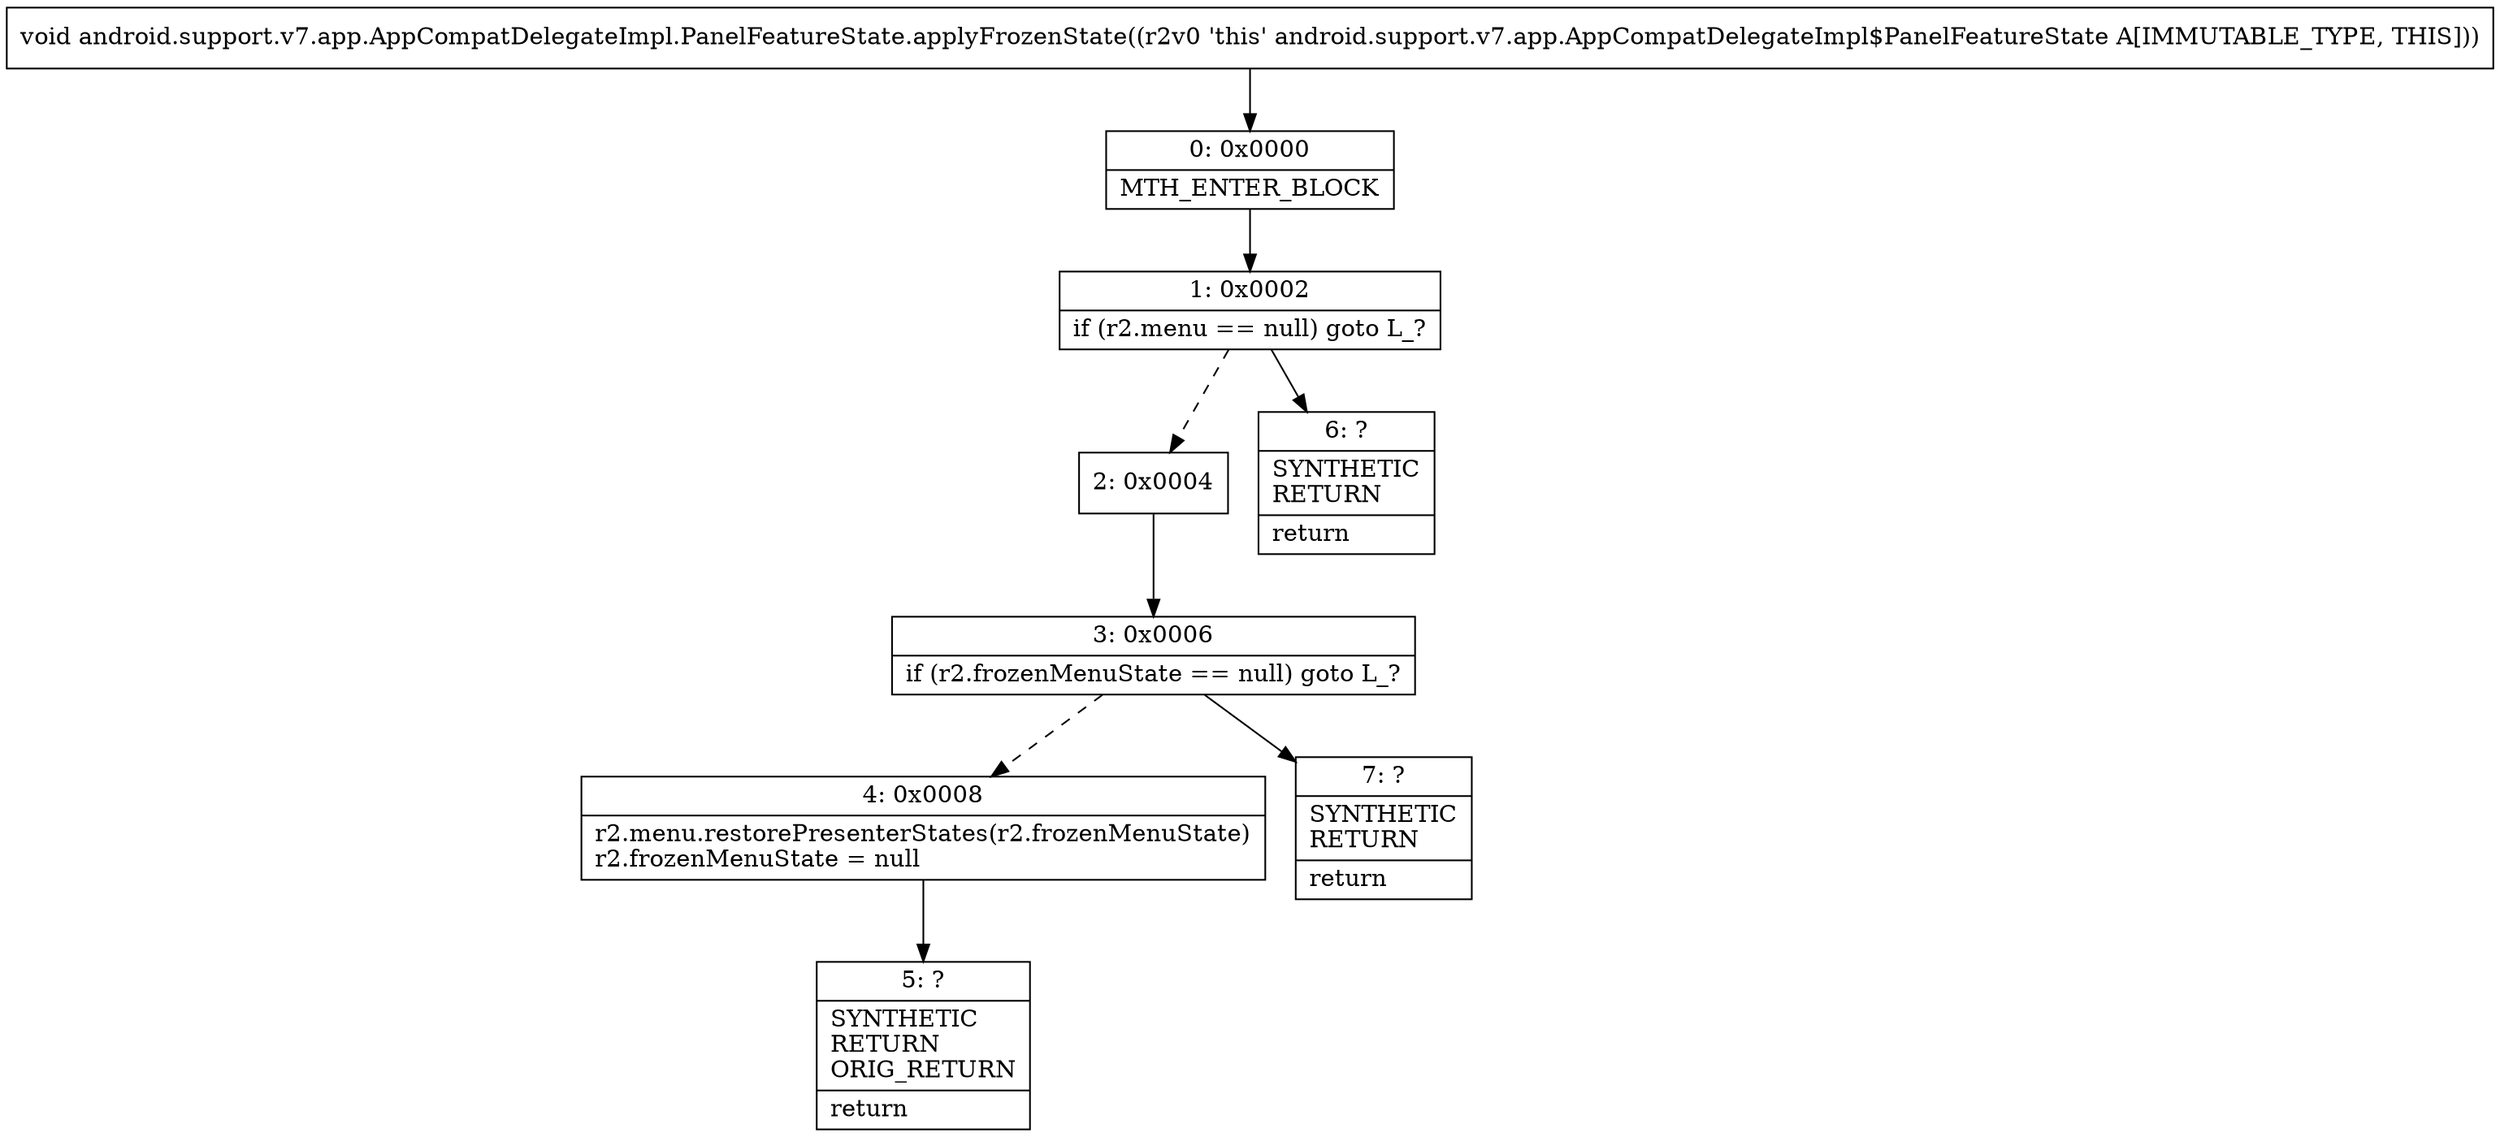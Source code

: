 digraph "CFG forandroid.support.v7.app.AppCompatDelegateImpl.PanelFeatureState.applyFrozenState()V" {
Node_0 [shape=record,label="{0\:\ 0x0000|MTH_ENTER_BLOCK\l}"];
Node_1 [shape=record,label="{1\:\ 0x0002|if (r2.menu == null) goto L_?\l}"];
Node_2 [shape=record,label="{2\:\ 0x0004}"];
Node_3 [shape=record,label="{3\:\ 0x0006|if (r2.frozenMenuState == null) goto L_?\l}"];
Node_4 [shape=record,label="{4\:\ 0x0008|r2.menu.restorePresenterStates(r2.frozenMenuState)\lr2.frozenMenuState = null\l}"];
Node_5 [shape=record,label="{5\:\ ?|SYNTHETIC\lRETURN\lORIG_RETURN\l|return\l}"];
Node_6 [shape=record,label="{6\:\ ?|SYNTHETIC\lRETURN\l|return\l}"];
Node_7 [shape=record,label="{7\:\ ?|SYNTHETIC\lRETURN\l|return\l}"];
MethodNode[shape=record,label="{void android.support.v7.app.AppCompatDelegateImpl.PanelFeatureState.applyFrozenState((r2v0 'this' android.support.v7.app.AppCompatDelegateImpl$PanelFeatureState A[IMMUTABLE_TYPE, THIS])) }"];
MethodNode -> Node_0;
Node_0 -> Node_1;
Node_1 -> Node_2[style=dashed];
Node_1 -> Node_6;
Node_2 -> Node_3;
Node_3 -> Node_4[style=dashed];
Node_3 -> Node_7;
Node_4 -> Node_5;
}

